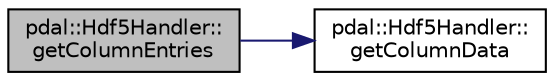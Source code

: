 digraph "pdal::Hdf5Handler::getColumnEntries"
{
  edge [fontname="Helvetica",fontsize="10",labelfontname="Helvetica",labelfontsize="10"];
  node [fontname="Helvetica",fontsize="10",shape=record];
  rankdir="LR";
  Node1 [label="pdal::Hdf5Handler::\lgetColumnEntries",height=0.2,width=0.4,color="black", fillcolor="grey75", style="filled", fontcolor="black"];
  Node1 -> Node2 [color="midnightblue",fontsize="10",style="solid",fontname="Helvetica"];
  Node2 [label="pdal::Hdf5Handler::\lgetColumnData",height=0.2,width=0.4,color="black", fillcolor="white", style="filled",URL="$classpdal_1_1Hdf5Handler.html#adf6d0b05e125ac2bf88c91e8f9ade589"];
}
